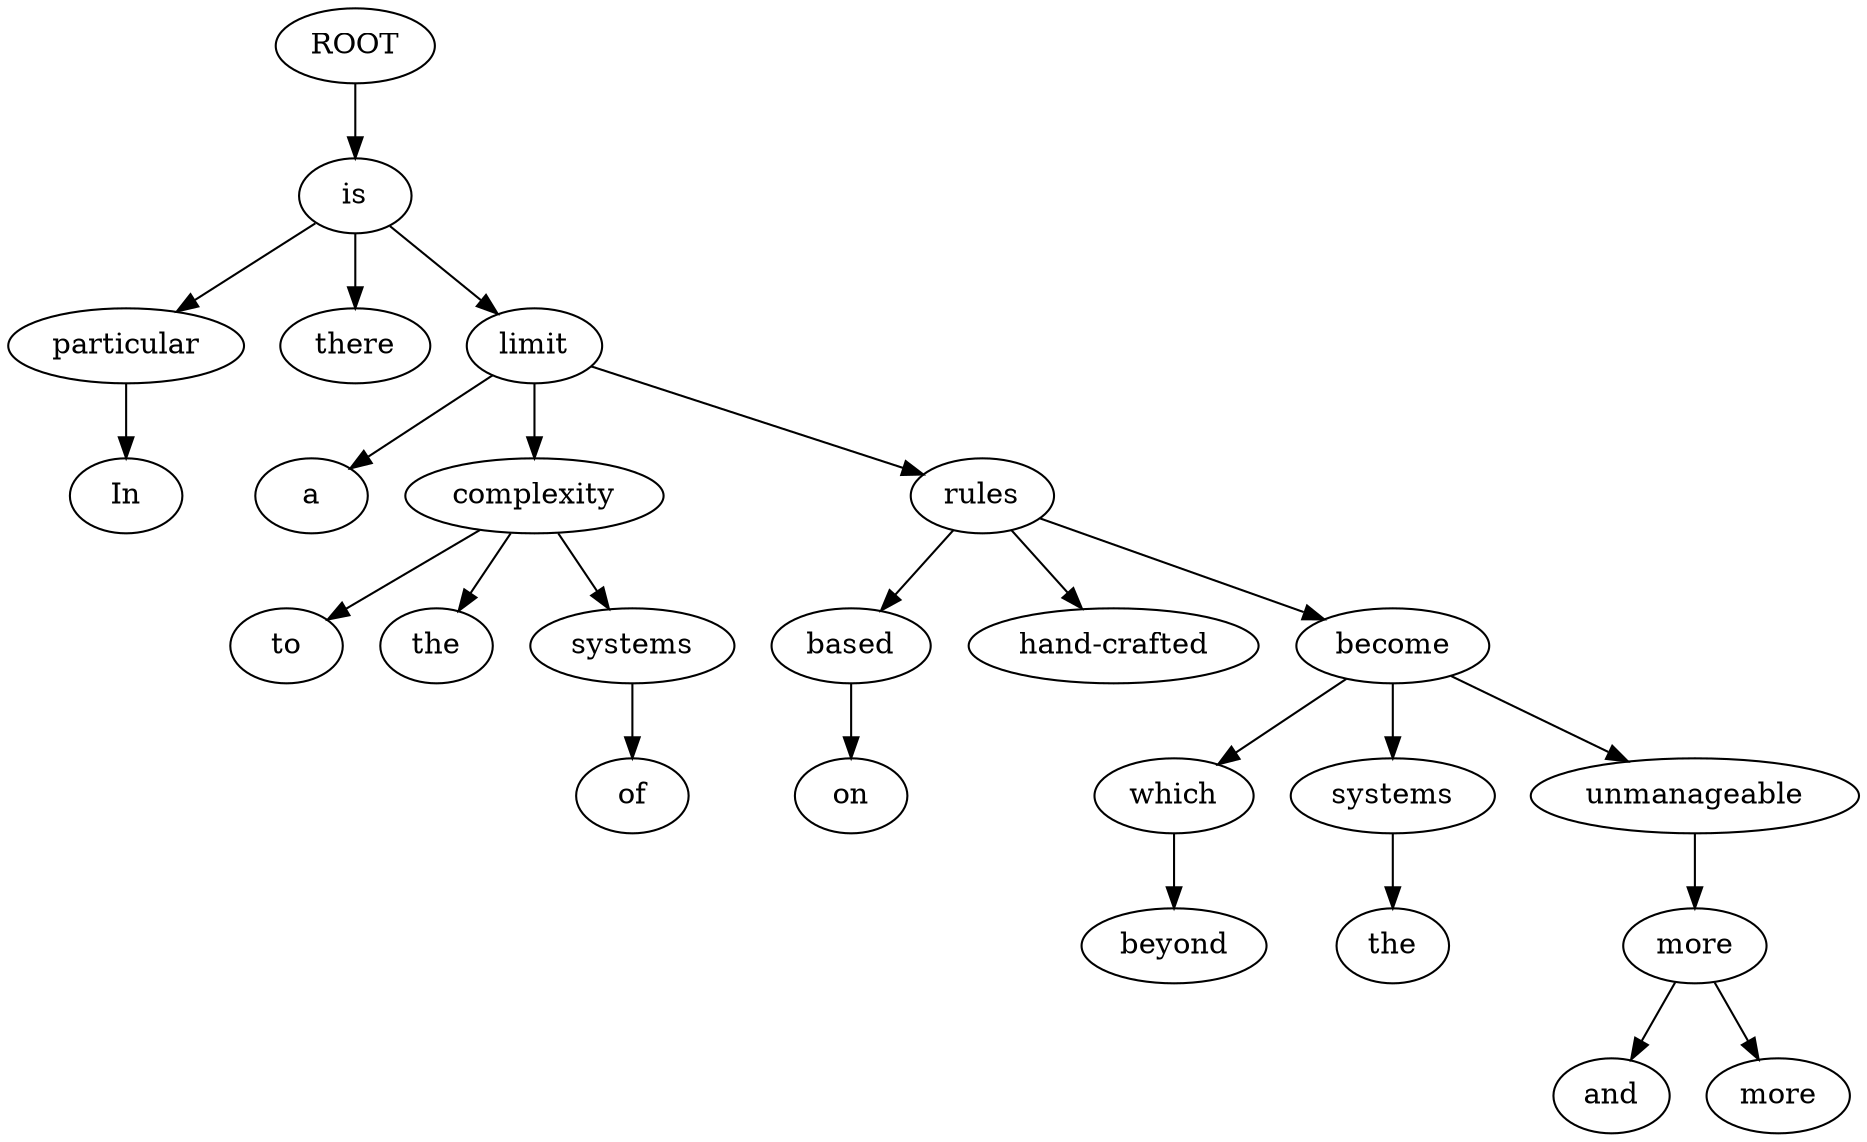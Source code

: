 digraph graph46 {
	node0 [label="ROOT"];
	node1 [label="In"];
	node2 [label="particular"];
	node4 [label="there"];
	node5 [label="is"];
	node6 [label="a"];
	node7 [label="limit"];
	node8 [label="to"];
	node9 [label="the"];
	node10 [label="complexity"];
	node11 [label="of"];
	node12 [label="systems"];
	node13 [label="based"];
	node14 [label="on"];
	node15 [label="hand-crafted"];
	node16 [label="rules"];
	node18 [label="beyond"];
	node19 [label="which"];
	node20 [label="the"];
	node21 [label="systems"];
	node22 [label="become"];
	node23 [label="more"];
	node24 [label="and"];
	node25 [label="more"];
	node26 [label="unmanageable"];
	node0 -> node5;
	node2 -> node1;
	node5 -> node2;
	node5 -> node4;
	node7 -> node6;
	node5 -> node7;
	node10 -> node8;
	node10 -> node9;
	node7 -> node10;
	node12 -> node11;
	node10 -> node12;
	node16 -> node13;
	node13 -> node14;
	node16 -> node15;
	node7 -> node16;
	node19 -> node18;
	node22 -> node19;
	node21 -> node20;
	node22 -> node21;
	node16 -> node22;
	node26 -> node23;
	node23 -> node24;
	node23 -> node25;
	node22 -> node26;
}
